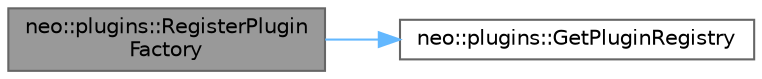 digraph "neo::plugins::RegisterPluginFactory"
{
 // LATEX_PDF_SIZE
  bgcolor="transparent";
  edge [fontname=Helvetica,fontsize=10,labelfontname=Helvetica,labelfontsize=10];
  node [fontname=Helvetica,fontsize=10,shape=box,height=0.2,width=0.4];
  rankdir="LR";
  Node1 [id="Node000001",label="neo::plugins::RegisterPlugin\lFactory",height=0.2,width=0.4,color="gray40", fillcolor="grey60", style="filled", fontcolor="black",tooltip=" "];
  Node1 -> Node2 [id="edge2_Node000001_Node000002",color="steelblue1",style="solid",tooltip=" "];
  Node2 [id="Node000002",label="neo::plugins::GetPluginRegistry",height=0.2,width=0.4,color="grey40", fillcolor="white", style="filled",URL="$namespaceneo_1_1plugins.html#a7e16c606392c907254358d6251f6d572",tooltip=" "];
}
